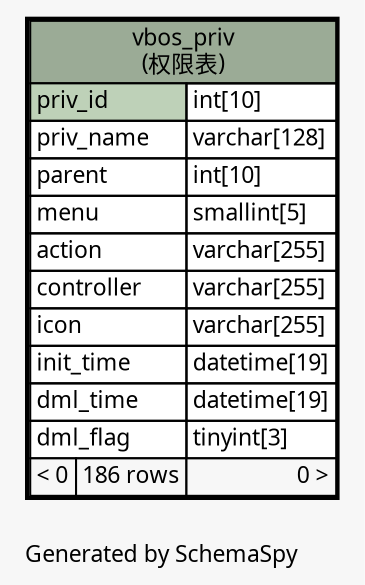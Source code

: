 // dot 2.26.0 on Linux 2.6.32-504.3.3.el6.x86_64
// SchemaSpy rev Unknown
digraph "oneDegreeRelationshipsDiagram" {
  graph [
    rankdir="RL"
    bgcolor="#f7f7f7"
    label="\nGenerated by SchemaSpy"
    labeljust="l"
    nodesep="0.18"
    ranksep="0.46"
    fontname="Microsoft YaHei"
    fontsize="11"
  ];
  node [
    fontname="Microsoft YaHei"
    fontsize="11"
    shape="plaintext"
  ];
  edge [
    arrowsize="0.8"
  ];
  "vbos_priv" [
    label=<
    <TABLE BORDER="2" CELLBORDER="1" CELLSPACING="0" BGCOLOR="#ffffff">
      <TR><TD COLSPAN="3" BGCOLOR="#9bab96" ALIGN="CENTER">vbos_priv<br/>(权限表)</TD></TR>
      <TR><TD PORT="priv_id" COLSPAN="2" BGCOLOR="#bed1b8" ALIGN="LEFT">priv_id</TD><TD PORT="priv_id.type" ALIGN="LEFT">int[10]</TD></TR>
      <TR><TD PORT="priv_name" COLSPAN="2" ALIGN="LEFT">priv_name</TD><TD PORT="priv_name.type" ALIGN="LEFT">varchar[128]</TD></TR>
      <TR><TD PORT="parent" COLSPAN="2" ALIGN="LEFT">parent</TD><TD PORT="parent.type" ALIGN="LEFT">int[10]</TD></TR>
      <TR><TD PORT="menu" COLSPAN="2" ALIGN="LEFT">menu</TD><TD PORT="menu.type" ALIGN="LEFT">smallint[5]</TD></TR>
      <TR><TD PORT="action" COLSPAN="2" ALIGN="LEFT">action</TD><TD PORT="action.type" ALIGN="LEFT">varchar[255]</TD></TR>
      <TR><TD PORT="controller" COLSPAN="2" ALIGN="LEFT">controller</TD><TD PORT="controller.type" ALIGN="LEFT">varchar[255]</TD></TR>
      <TR><TD PORT="icon" COLSPAN="2" ALIGN="LEFT">icon</TD><TD PORT="icon.type" ALIGN="LEFT">varchar[255]</TD></TR>
      <TR><TD PORT="init_time" COLSPAN="2" ALIGN="LEFT">init_time</TD><TD PORT="init_time.type" ALIGN="LEFT">datetime[19]</TD></TR>
      <TR><TD PORT="dml_time" COLSPAN="2" ALIGN="LEFT">dml_time</TD><TD PORT="dml_time.type" ALIGN="LEFT">datetime[19]</TD></TR>
      <TR><TD PORT="dml_flag" COLSPAN="2" ALIGN="LEFT">dml_flag</TD><TD PORT="dml_flag.type" ALIGN="LEFT">tinyint[3]</TD></TR>
      <TR><TD ALIGN="LEFT" BGCOLOR="#f7f7f7">&lt; 0</TD><TD ALIGN="RIGHT" BGCOLOR="#f7f7f7">186 rows</TD><TD ALIGN="RIGHT" BGCOLOR="#f7f7f7">0 &gt;</TD></TR>
    </TABLE>>
    URL="vbos_priv.html"
    tooltip="vbos_priv"
  ];
}
